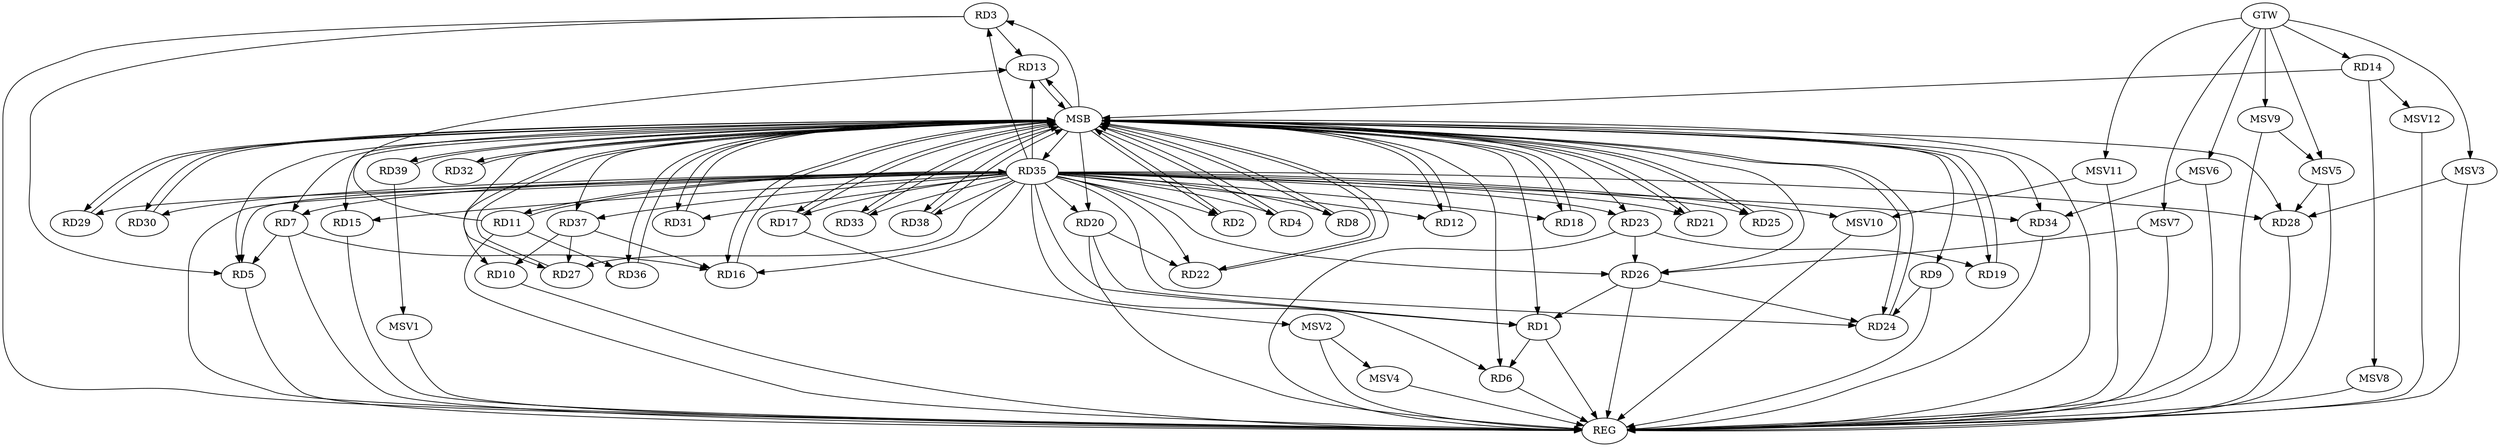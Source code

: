 strict digraph G {
  RD1 [ label="RD1" ];
  RD2 [ label="RD2" ];
  RD3 [ label="RD3" ];
  RD4 [ label="RD4" ];
  RD5 [ label="RD5" ];
  RD6 [ label="RD6" ];
  RD7 [ label="RD7" ];
  RD8 [ label="RD8" ];
  RD9 [ label="RD9" ];
  RD10 [ label="RD10" ];
  RD11 [ label="RD11" ];
  RD12 [ label="RD12" ];
  RD13 [ label="RD13" ];
  RD14 [ label="RD14" ];
  RD15 [ label="RD15" ];
  RD16 [ label="RD16" ];
  RD17 [ label="RD17" ];
  RD18 [ label="RD18" ];
  RD19 [ label="RD19" ];
  RD20 [ label="RD20" ];
  RD21 [ label="RD21" ];
  RD22 [ label="RD22" ];
  RD23 [ label="RD23" ];
  RD24 [ label="RD24" ];
  RD25 [ label="RD25" ];
  RD26 [ label="RD26" ];
  RD27 [ label="RD27" ];
  RD28 [ label="RD28" ];
  RD29 [ label="RD29" ];
  RD30 [ label="RD30" ];
  RD31 [ label="RD31" ];
  RD32 [ label="RD32" ];
  RD33 [ label="RD33" ];
  RD34 [ label="RD34" ];
  RD35 [ label="RD35" ];
  RD36 [ label="RD36" ];
  RD37 [ label="RD37" ];
  RD38 [ label="RD38" ];
  RD39 [ label="RD39" ];
  GTW [ label="GTW" ];
  REG [ label="REG" ];
  MSB [ label="MSB" ];
  MSV1 [ label="MSV1" ];
  MSV2 [ label="MSV2" ];
  MSV3 [ label="MSV3" ];
  MSV4 [ label="MSV4" ];
  MSV5 [ label="MSV5" ];
  MSV6 [ label="MSV6" ];
  MSV7 [ label="MSV7" ];
  MSV8 [ label="MSV8" ];
  MSV9 [ label="MSV9" ];
  MSV10 [ label="MSV10" ];
  MSV11 [ label="MSV11" ];
  MSV12 [ label="MSV12" ];
  RD1 -> RD6;
  RD20 -> RD1;
  RD26 -> RD1;
  RD3 -> RD5;
  RD3 -> RD13;
  RD7 -> RD5;
  RD7 -> RD16;
  RD9 -> RD24;
  RD37 -> RD10;
  RD11 -> RD13;
  RD11 -> RD35;
  RD11 -> RD36;
  RD35 -> RD13;
  RD35 -> RD16;
  RD37 -> RD16;
  RD23 -> RD19;
  RD20 -> RD22;
  RD35 -> RD20;
  RD35 -> RD22;
  RD23 -> RD26;
  RD26 -> RD24;
  RD35 -> RD24;
  RD35 -> RD27;
  RD37 -> RD27;
  GTW -> RD14;
  RD1 -> REG;
  RD3 -> REG;
  RD5 -> REG;
  RD6 -> REG;
  RD7 -> REG;
  RD9 -> REG;
  RD10 -> REG;
  RD11 -> REG;
  RD15 -> REG;
  RD20 -> REG;
  RD23 -> REG;
  RD26 -> REG;
  RD28 -> REG;
  RD34 -> REG;
  RD35 -> REG;
  RD2 -> MSB;
  MSB -> RD5;
  MSB -> RD20;
  MSB -> RD21;
  MSB -> RD28;
  MSB -> RD33;
  MSB -> REG;
  RD4 -> MSB;
  MSB -> RD17;
  MSB -> RD38;
  RD8 -> MSB;
  MSB -> RD6;
  MSB -> RD15;
  MSB -> RD16;
  MSB -> RD24;
  MSB -> RD25;
  MSB -> RD26;
  RD12 -> MSB;
  MSB -> RD2;
  MSB -> RD8;
  MSB -> RD13;
  MSB -> RD23;
  MSB -> RD31;
  MSB -> RD36;
  RD13 -> MSB;
  MSB -> RD4;
  MSB -> RD29;
  MSB -> RD37;
  RD14 -> MSB;
  MSB -> RD19;
  MSB -> RD27;
  RD16 -> MSB;
  MSB -> RD12;
  MSB -> RD22;
  RD17 -> MSB;
  MSB -> RD9;
  RD18 -> MSB;
  RD19 -> MSB;
  MSB -> RD3;
  RD21 -> MSB;
  RD22 -> MSB;
  MSB -> RD10;
  RD24 -> MSB;
  RD25 -> MSB;
  MSB -> RD7;
  RD27 -> MSB;
  MSB -> RD18;
  RD29 -> MSB;
  MSB -> RD30;
  MSB -> RD34;
  RD30 -> MSB;
  MSB -> RD1;
  RD31 -> MSB;
  MSB -> RD39;
  RD32 -> MSB;
  RD33 -> MSB;
  MSB -> RD35;
  RD36 -> MSB;
  MSB -> RD32;
  RD38 -> MSB;
  RD39 -> MSB;
  RD35 -> RD28;
  RD35 -> RD26;
  RD35 -> RD6;
  RD35 -> RD8;
  RD35 -> RD31;
  RD35 -> RD7;
  RD35 -> RD11;
  RD35 -> RD23;
  RD35 -> RD2;
  RD35 -> RD38;
  RD35 -> RD37;
  RD35 -> RD1;
  RD35 -> RD25;
  RD35 -> RD29;
  RD35 -> RD34;
  RD35 -> RD17;
  RD35 -> RD5;
  RD35 -> RD33;
  RD35 -> RD12;
  RD35 -> RD30;
  RD35 -> RD21;
  RD35 -> RD18;
  RD35 -> RD4;
  RD35 -> RD15;
  RD35 -> RD3;
  RD39 -> MSV1;
  MSV1 -> REG;
  RD17 -> MSV2;
  MSV2 -> REG;
  MSV3 -> RD28;
  GTW -> MSV3;
  MSV3 -> REG;
  MSV2 -> MSV4;
  MSV4 -> REG;
  MSV5 -> RD28;
  GTW -> MSV5;
  MSV5 -> REG;
  MSV6 -> RD34;
  GTW -> MSV6;
  MSV6 -> REG;
  MSV7 -> RD26;
  GTW -> MSV7;
  MSV7 -> REG;
  RD14 -> MSV8;
  MSV8 -> REG;
  MSV9 -> MSV5;
  GTW -> MSV9;
  MSV9 -> REG;
  RD35 -> MSV10;
  MSV10 -> REG;
  MSV11 -> MSV10;
  GTW -> MSV11;
  MSV11 -> REG;
  RD14 -> MSV12;
  MSV12 -> REG;
}
